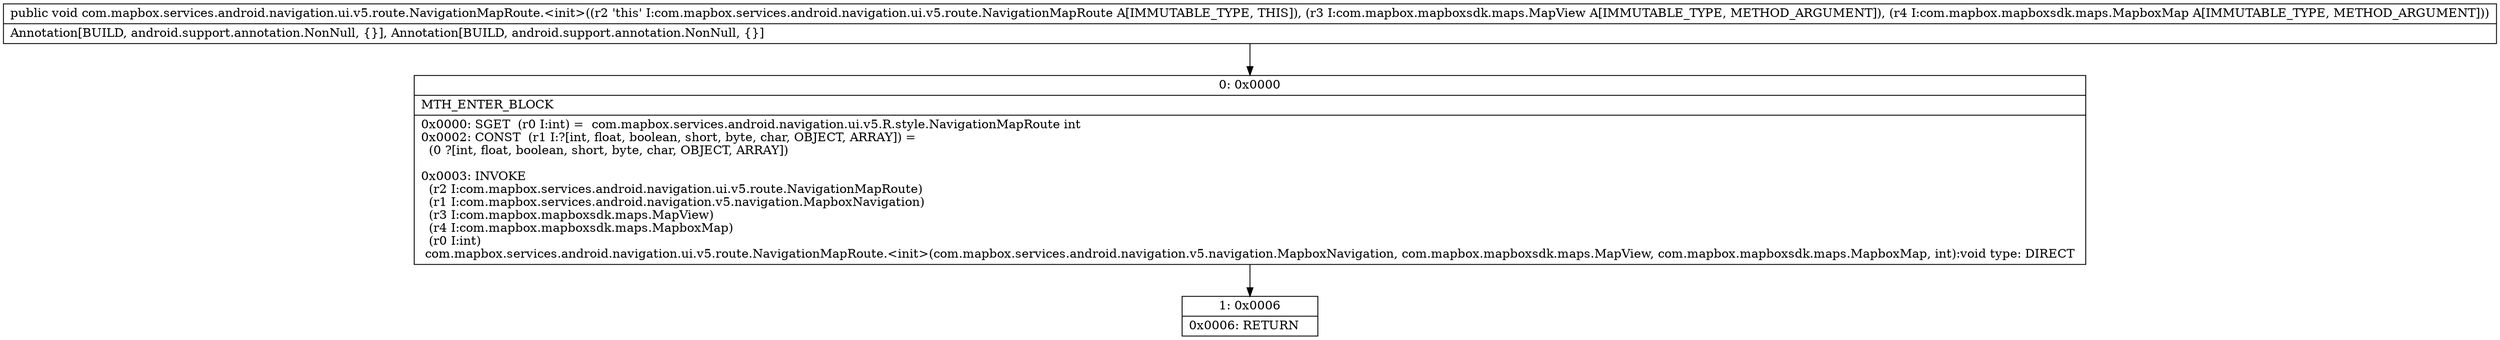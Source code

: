 digraph "CFG forcom.mapbox.services.android.navigation.ui.v5.route.NavigationMapRoute.\<init\>(Lcom\/mapbox\/mapboxsdk\/maps\/MapView;Lcom\/mapbox\/mapboxsdk\/maps\/MapboxMap;)V" {
Node_0 [shape=record,label="{0\:\ 0x0000|MTH_ENTER_BLOCK\l|0x0000: SGET  (r0 I:int) =  com.mapbox.services.android.navigation.ui.v5.R.style.NavigationMapRoute int \l0x0002: CONST  (r1 I:?[int, float, boolean, short, byte, char, OBJECT, ARRAY]) = \l  (0 ?[int, float, boolean, short, byte, char, OBJECT, ARRAY])\l \l0x0003: INVOKE  \l  (r2 I:com.mapbox.services.android.navigation.ui.v5.route.NavigationMapRoute)\l  (r1 I:com.mapbox.services.android.navigation.v5.navigation.MapboxNavigation)\l  (r3 I:com.mapbox.mapboxsdk.maps.MapView)\l  (r4 I:com.mapbox.mapboxsdk.maps.MapboxMap)\l  (r0 I:int)\l com.mapbox.services.android.navigation.ui.v5.route.NavigationMapRoute.\<init\>(com.mapbox.services.android.navigation.v5.navigation.MapboxNavigation, com.mapbox.mapboxsdk.maps.MapView, com.mapbox.mapboxsdk.maps.MapboxMap, int):void type: DIRECT \l}"];
Node_1 [shape=record,label="{1\:\ 0x0006|0x0006: RETURN   \l}"];
MethodNode[shape=record,label="{public void com.mapbox.services.android.navigation.ui.v5.route.NavigationMapRoute.\<init\>((r2 'this' I:com.mapbox.services.android.navigation.ui.v5.route.NavigationMapRoute A[IMMUTABLE_TYPE, THIS]), (r3 I:com.mapbox.mapboxsdk.maps.MapView A[IMMUTABLE_TYPE, METHOD_ARGUMENT]), (r4 I:com.mapbox.mapboxsdk.maps.MapboxMap A[IMMUTABLE_TYPE, METHOD_ARGUMENT]))  | Annotation[BUILD, android.support.annotation.NonNull, \{\}], Annotation[BUILD, android.support.annotation.NonNull, \{\}]\l}"];
MethodNode -> Node_0;
Node_0 -> Node_1;
}

